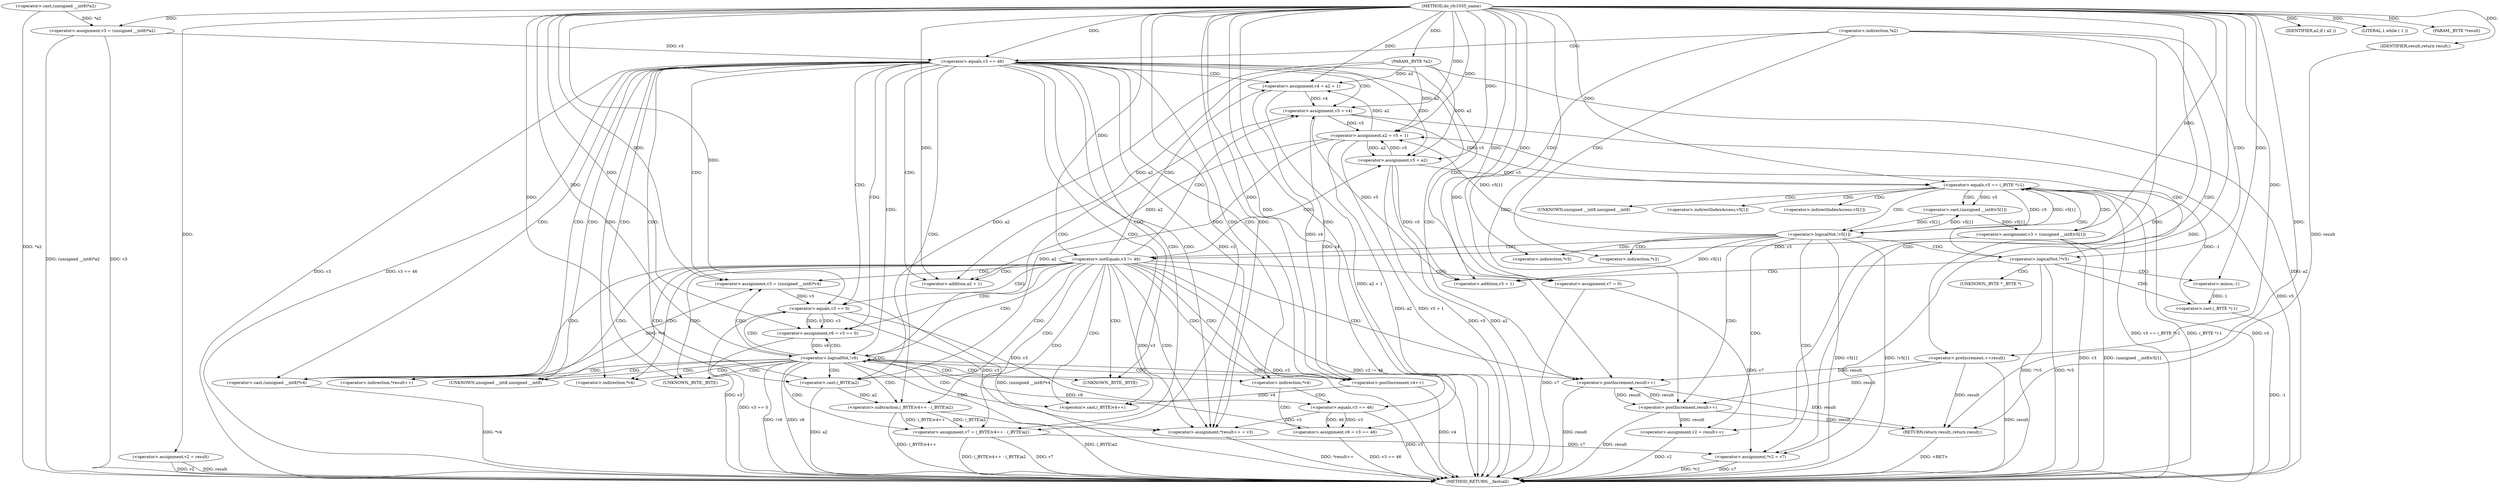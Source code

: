 digraph do_rfc1035_name {  
"1000107" [label = "(METHOD,do_rfc1035_name)" ]
"1000243" [label = "(METHOD_RETURN,__fastcall)" ]
"1000108" [label = "(PARAM,_BYTE *result)" ]
"1000109" [label = "(PARAM,_BYTE *a2)" ]
"1000117" [label = "(<operator>.assignment,v2 = result)" ]
"1000121" [label = "(IDENTIFIER,a2,if ( a2 ))" ]
"1000123" [label = "(<operator>.assignment,v3 = (unsigned __int8)*a2)" ]
"1000125" [label = "(<operator>.cast,(unsigned __int8)*a2)" ]
"1000133" [label = "(<operator>.preIncrement,++result)" ]
"1000136" [label = "(<operator>.equals,v3 == 46)" ]
"1000141" [label = "(<operator>.assignment,v4 = a2 + 1)" ]
"1000143" [label = "(<operator>.addition,a2 + 1)" ]
"1000148" [label = "(<operator>.assignment,*result++ = v3)" ]
"1000150" [label = "(<operator>.postIncrement,result++)" ]
"1000153" [label = "(<operator>.assignment,v3 = (unsigned __int8)*v4)" ]
"1000155" [label = "(<operator>.cast,(unsigned __int8)*v4)" ]
"1000159" [label = "(<operator>.assignment,v5 = v4)" ]
"1000162" [label = "(<operator>.assignment,v6 = v3 == 0)" ]
"1000164" [label = "(<operator>.equals,v3 == 0)" ]
"1000170" [label = "(<operator>.assignment,v6 = v3 == 46)" ]
"1000172" [label = "(<operator>.equals,v3 == 46)" ]
"1000175" [label = "(<operator>.assignment,v7 = (_BYTE)v4++ - (_BYTE)a2)" ]
"1000177" [label = "(<operator>.subtraction,(_BYTE)v4++ - (_BYTE)a2)" ]
"1000178" [label = "(<operator>.cast,(_BYTE)v4++)" ]
"1000180" [label = "(<operator>.postIncrement,v4++)" ]
"1000182" [label = "(<operator>.cast,(_BYTE)a2)" ]
"1000185" [label = "(<operator>.logicalNot,!v6)" ]
"1000188" [label = "(LITERAL,1,while ( 1 ))" ]
"1000190" [label = "(<operator>.assignment,*v2 = v7)" ]
"1000195" [label = "(<operator>.logicalNot,!*v5)" ]
"1000199" [label = "(<operator>.assignment,a2 = v5 + 1)" ]
"1000201" [label = "(<operator>.addition,v5 + 1)" ]
"1000205" [label = "(<operator>.equals,v5 == (_BYTE *)-1)" ]
"1000207" [label = "(<operator>.cast,(_BYTE *)-1)" ]
"1000209" [label = "(<operator>.minus,-1)" ]
"1000212" [label = "(<operator>.assignment,v3 = (unsigned __int8)v5[1])" ]
"1000214" [label = "(<operator>.cast,(unsigned __int8)v5[1])" ]
"1000220" [label = "(<operator>.logicalNot,!v5[1])" ]
"1000225" [label = "(<operator>.assignment,v2 = result++)" ]
"1000227" [label = "(<operator>.postIncrement,result++)" ]
"1000230" [label = "(<operator>.notEquals,v3 != 46)" ]
"1000235" [label = "(<operator>.assignment,v5 = a2)" ]
"1000238" [label = "(<operator>.assignment,v7 = 0)" ]
"1000241" [label = "(RETURN,return result;,return result;)" ]
"1000242" [label = "(IDENTIFIER,result,return result;)" ]
"1000130" [label = "(<operator>.indirection,*a2)" ]
"1000149" [label = "(<operator>.indirection,*result++)" ]
"1000156" [label = "(UNKNOWN,unsigned __int8,unsigned __int8)" ]
"1000157" [label = "(<operator>.indirection,*v4)" ]
"1000168" [label = "(<operator>.indirection,*v4)" ]
"1000179" [label = "(UNKNOWN,_BYTE,_BYTE)" ]
"1000183" [label = "(UNKNOWN,_BYTE,_BYTE)" ]
"1000191" [label = "(<operator>.indirection,*v2)" ]
"1000196" [label = "(<operator>.indirection,*v5)" ]
"1000208" [label = "(UNKNOWN,_BYTE *,_BYTE *)" ]
"1000215" [label = "(UNKNOWN,unsigned __int8,unsigned __int8)" ]
"1000216" [label = "(<operator>.indirectIndexAccess,v5[1])" ]
"1000221" [label = "(<operator>.indirectIndexAccess,v5[1])" ]
  "1000241" -> "1000243"  [ label = "DDG: <RET>"] 
  "1000123" -> "1000243"  [ label = "DDG: v3"] 
  "1000220" -> "1000243"  [ label = "DDG: v5[1]"] 
  "1000190" -> "1000243"  [ label = "DDG: v7"] 
  "1000230" -> "1000243"  [ label = "DDG: v3"] 
  "1000207" -> "1000243"  [ label = "DDG: -1"] 
  "1000227" -> "1000243"  [ label = "DDG: result"] 
  "1000180" -> "1000243"  [ label = "DDG: v4"] 
  "1000162" -> "1000243"  [ label = "DDG: v3 == 0"] 
  "1000136" -> "1000243"  [ label = "DDG: v3 == 46"] 
  "1000141" -> "1000243"  [ label = "DDG: a2 + 1"] 
  "1000205" -> "1000243"  [ label = "DDG: v5 == (_BYTE *)-1"] 
  "1000199" -> "1000243"  [ label = "DDG: a2"] 
  "1000190" -> "1000243"  [ label = "DDG: *v2"] 
  "1000125" -> "1000243"  [ label = "DDG: *a2"] 
  "1000109" -> "1000243"  [ label = "DDG: a2"] 
  "1000238" -> "1000243"  [ label = "DDG: v7"] 
  "1000117" -> "1000243"  [ label = "DDG: v2"] 
  "1000182" -> "1000243"  [ label = "DDG: a2"] 
  "1000212" -> "1000243"  [ label = "DDG: v3"] 
  "1000155" -> "1000243"  [ label = "DDG: *v4"] 
  "1000177" -> "1000243"  [ label = "DDG: (_BYTE)v4++"] 
  "1000230" -> "1000243"  [ label = "DDG: v3 != 46"] 
  "1000220" -> "1000243"  [ label = "DDG: !v5[1]"] 
  "1000136" -> "1000243"  [ label = "DDG: v3"] 
  "1000133" -> "1000243"  [ label = "DDG: result"] 
  "1000212" -> "1000243"  [ label = "DDG: (unsigned __int8)v5[1]"] 
  "1000117" -> "1000243"  [ label = "DDG: result"] 
  "1000225" -> "1000243"  [ label = "DDG: v2"] 
  "1000148" -> "1000243"  [ label = "DDG: *result++"] 
  "1000177" -> "1000243"  [ label = "DDG: (_BYTE)a2"] 
  "1000235" -> "1000243"  [ label = "DDG: v5"] 
  "1000153" -> "1000243"  [ label = "DDG: (unsigned __int8)*v4"] 
  "1000235" -> "1000243"  [ label = "DDG: a2"] 
  "1000185" -> "1000243"  [ label = "DDG: !v6"] 
  "1000205" -> "1000243"  [ label = "DDG: (_BYTE *)-1"] 
  "1000123" -> "1000243"  [ label = "DDG: (unsigned __int8)*a2"] 
  "1000199" -> "1000243"  [ label = "DDG: v5 + 1"] 
  "1000205" -> "1000243"  [ label = "DDG: v5"] 
  "1000175" -> "1000243"  [ label = "DDG: (_BYTE)v4++ - (_BYTE)a2"] 
  "1000175" -> "1000243"  [ label = "DDG: v7"] 
  "1000195" -> "1000243"  [ label = "DDG: *v5"] 
  "1000172" -> "1000243"  [ label = "DDG: v3"] 
  "1000159" -> "1000243"  [ label = "DDG: v5"] 
  "1000195" -> "1000243"  [ label = "DDG: !*v5"] 
  "1000170" -> "1000243"  [ label = "DDG: v3 == 46"] 
  "1000164" -> "1000243"  [ label = "DDG: v3"] 
  "1000150" -> "1000243"  [ label = "DDG: result"] 
  "1000185" -> "1000243"  [ label = "DDG: v6"] 
  "1000107" -> "1000108"  [ label = "DDG: "] 
  "1000107" -> "1000109"  [ label = "DDG: "] 
  "1000107" -> "1000117"  [ label = "DDG: "] 
  "1000107" -> "1000121"  [ label = "DDG: "] 
  "1000125" -> "1000123"  [ label = "DDG: *a2"] 
  "1000107" -> "1000123"  [ label = "DDG: "] 
  "1000107" -> "1000133"  [ label = "DDG: "] 
  "1000123" -> "1000136"  [ label = "DDG: v3"] 
  "1000107" -> "1000136"  [ label = "DDG: "] 
  "1000199" -> "1000141"  [ label = "DDG: a2"] 
  "1000109" -> "1000141"  [ label = "DDG: a2"] 
  "1000107" -> "1000141"  [ label = "DDG: "] 
  "1000199" -> "1000143"  [ label = "DDG: a2"] 
  "1000109" -> "1000143"  [ label = "DDG: a2"] 
  "1000107" -> "1000143"  [ label = "DDG: "] 
  "1000136" -> "1000148"  [ label = "DDG: v3"] 
  "1000230" -> "1000148"  [ label = "DDG: v3"] 
  "1000172" -> "1000148"  [ label = "DDG: v3"] 
  "1000164" -> "1000148"  [ label = "DDG: v3"] 
  "1000107" -> "1000148"  [ label = "DDG: "] 
  "1000133" -> "1000150"  [ label = "DDG: result"] 
  "1000227" -> "1000150"  [ label = "DDG: result"] 
  "1000107" -> "1000150"  [ label = "DDG: "] 
  "1000155" -> "1000153"  [ label = "DDG: *v4"] 
  "1000107" -> "1000153"  [ label = "DDG: "] 
  "1000180" -> "1000159"  [ label = "DDG: v4"] 
  "1000141" -> "1000159"  [ label = "DDG: v4"] 
  "1000107" -> "1000159"  [ label = "DDG: "] 
  "1000164" -> "1000162"  [ label = "DDG: v3"] 
  "1000164" -> "1000162"  [ label = "DDG: 0"] 
  "1000107" -> "1000162"  [ label = "DDG: "] 
  "1000153" -> "1000164"  [ label = "DDG: v3"] 
  "1000107" -> "1000164"  [ label = "DDG: "] 
  "1000172" -> "1000170"  [ label = "DDG: v3"] 
  "1000172" -> "1000170"  [ label = "DDG: 46"] 
  "1000107" -> "1000170"  [ label = "DDG: "] 
  "1000164" -> "1000172"  [ label = "DDG: v3"] 
  "1000107" -> "1000172"  [ label = "DDG: "] 
  "1000177" -> "1000175"  [ label = "DDG: (_BYTE)v4++"] 
  "1000177" -> "1000175"  [ label = "DDG: (_BYTE)a2"] 
  "1000107" -> "1000175"  [ label = "DDG: "] 
  "1000180" -> "1000178"  [ label = "DDG: v4"] 
  "1000107" -> "1000180"  [ label = "DDG: "] 
  "1000141" -> "1000180"  [ label = "DDG: v4"] 
  "1000182" -> "1000177"  [ label = "DDG: a2"] 
  "1000109" -> "1000182"  [ label = "DDG: a2"] 
  "1000107" -> "1000182"  [ label = "DDG: "] 
  "1000199" -> "1000182"  [ label = "DDG: a2"] 
  "1000162" -> "1000185"  [ label = "DDG: v6"] 
  "1000170" -> "1000185"  [ label = "DDG: v6"] 
  "1000107" -> "1000185"  [ label = "DDG: "] 
  "1000107" -> "1000188"  [ label = "DDG: "] 
  "1000238" -> "1000190"  [ label = "DDG: v7"] 
  "1000175" -> "1000190"  [ label = "DDG: v7"] 
  "1000107" -> "1000190"  [ label = "DDG: "] 
  "1000220" -> "1000199"  [ label = "DDG: v5[1]"] 
  "1000235" -> "1000199"  [ label = "DDG: v5"] 
  "1000159" -> "1000199"  [ label = "DDG: v5"] 
  "1000107" -> "1000199"  [ label = "DDG: "] 
  "1000109" -> "1000199"  [ label = "DDG: a2"] 
  "1000220" -> "1000201"  [ label = "DDG: v5[1]"] 
  "1000235" -> "1000201"  [ label = "DDG: v5"] 
  "1000159" -> "1000201"  [ label = "DDG: v5"] 
  "1000107" -> "1000201"  [ label = "DDG: "] 
  "1000220" -> "1000205"  [ label = "DDG: v5[1]"] 
  "1000107" -> "1000205"  [ label = "DDG: "] 
  "1000235" -> "1000205"  [ label = "DDG: v5"] 
  "1000159" -> "1000205"  [ label = "DDG: v5"] 
  "1000207" -> "1000205"  [ label = "DDG: -1"] 
  "1000209" -> "1000207"  [ label = "DDG: 1"] 
  "1000107" -> "1000209"  [ label = "DDG: "] 
  "1000214" -> "1000212"  [ label = "DDG: v5[1]"] 
  "1000107" -> "1000212"  [ label = "DDG: "] 
  "1000220" -> "1000214"  [ label = "DDG: v5[1]"] 
  "1000205" -> "1000214"  [ label = "DDG: v5"] 
  "1000205" -> "1000220"  [ label = "DDG: v5"] 
  "1000214" -> "1000220"  [ label = "DDG: v5[1]"] 
  "1000107" -> "1000225"  [ label = "DDG: "] 
  "1000227" -> "1000225"  [ label = "DDG: result"] 
  "1000133" -> "1000227"  [ label = "DDG: result"] 
  "1000150" -> "1000227"  [ label = "DDG: result"] 
  "1000107" -> "1000227"  [ label = "DDG: "] 
  "1000212" -> "1000230"  [ label = "DDG: v3"] 
  "1000107" -> "1000230"  [ label = "DDG: "] 
  "1000199" -> "1000235"  [ label = "DDG: a2"] 
  "1000109" -> "1000235"  [ label = "DDG: a2"] 
  "1000107" -> "1000235"  [ label = "DDG: "] 
  "1000107" -> "1000238"  [ label = "DDG: "] 
  "1000242" -> "1000241"  [ label = "DDG: result"] 
  "1000133" -> "1000241"  [ label = "DDG: result"] 
  "1000227" -> "1000241"  [ label = "DDG: result"] 
  "1000150" -> "1000241"  [ label = "DDG: result"] 
  "1000107" -> "1000241"  [ label = "DDG: "] 
  "1000107" -> "1000242"  [ label = "DDG: "] 
  "1000130" -> "1000136"  [ label = "CDG: "] 
  "1000130" -> "1000133"  [ label = "CDG: "] 
  "1000130" -> "1000191"  [ label = "CDG: "] 
  "1000130" -> "1000190"  [ label = "CDG: "] 
  "1000130" -> "1000196"  [ label = "CDG: "] 
  "1000130" -> "1000195"  [ label = "CDG: "] 
  "1000136" -> "1000175"  [ label = "CDG: "] 
  "1000136" -> "1000168"  [ label = "CDG: "] 
  "1000136" -> "1000164"  [ label = "CDG: "] 
  "1000136" -> "1000162"  [ label = "CDG: "] 
  "1000136" -> "1000185"  [ label = "CDG: "] 
  "1000136" -> "1000183"  [ label = "CDG: "] 
  "1000136" -> "1000182"  [ label = "CDG: "] 
  "1000136" -> "1000180"  [ label = "CDG: "] 
  "1000136" -> "1000179"  [ label = "CDG: "] 
  "1000136" -> "1000178"  [ label = "CDG: "] 
  "1000136" -> "1000177"  [ label = "CDG: "] 
  "1000136" -> "1000238"  [ label = "CDG: "] 
  "1000136" -> "1000235"  [ label = "CDG: "] 
  "1000136" -> "1000143"  [ label = "CDG: "] 
  "1000136" -> "1000141"  [ label = "CDG: "] 
  "1000136" -> "1000159"  [ label = "CDG: "] 
  "1000136" -> "1000157"  [ label = "CDG: "] 
  "1000136" -> "1000156"  [ label = "CDG: "] 
  "1000136" -> "1000155"  [ label = "CDG: "] 
  "1000136" -> "1000153"  [ label = "CDG: "] 
  "1000136" -> "1000150"  [ label = "CDG: "] 
  "1000136" -> "1000149"  [ label = "CDG: "] 
  "1000136" -> "1000148"  [ label = "CDG: "] 
  "1000168" -> "1000172"  [ label = "CDG: "] 
  "1000168" -> "1000170"  [ label = "CDG: "] 
  "1000185" -> "1000175"  [ label = "CDG: "] 
  "1000185" -> "1000168"  [ label = "CDG: "] 
  "1000185" -> "1000164"  [ label = "CDG: "] 
  "1000185" -> "1000162"  [ label = "CDG: "] 
  "1000185" -> "1000185"  [ label = "CDG: "] 
  "1000185" -> "1000183"  [ label = "CDG: "] 
  "1000185" -> "1000182"  [ label = "CDG: "] 
  "1000185" -> "1000180"  [ label = "CDG: "] 
  "1000185" -> "1000179"  [ label = "CDG: "] 
  "1000185" -> "1000178"  [ label = "CDG: "] 
  "1000185" -> "1000177"  [ label = "CDG: "] 
  "1000185" -> "1000159"  [ label = "CDG: "] 
  "1000185" -> "1000157"  [ label = "CDG: "] 
  "1000185" -> "1000156"  [ label = "CDG: "] 
  "1000185" -> "1000155"  [ label = "CDG: "] 
  "1000185" -> "1000153"  [ label = "CDG: "] 
  "1000185" -> "1000150"  [ label = "CDG: "] 
  "1000185" -> "1000149"  [ label = "CDG: "] 
  "1000185" -> "1000148"  [ label = "CDG: "] 
  "1000195" -> "1000208"  [ label = "CDG: "] 
  "1000195" -> "1000207"  [ label = "CDG: "] 
  "1000195" -> "1000205"  [ label = "CDG: "] 
  "1000195" -> "1000201"  [ label = "CDG: "] 
  "1000195" -> "1000199"  [ label = "CDG: "] 
  "1000195" -> "1000209"  [ label = "CDG: "] 
  "1000205" -> "1000221"  [ label = "CDG: "] 
  "1000205" -> "1000220"  [ label = "CDG: "] 
  "1000205" -> "1000216"  [ label = "CDG: "] 
  "1000205" -> "1000215"  [ label = "CDG: "] 
  "1000205" -> "1000214"  [ label = "CDG: "] 
  "1000205" -> "1000212"  [ label = "CDG: "] 
  "1000220" -> "1000230"  [ label = "CDG: "] 
  "1000220" -> "1000227"  [ label = "CDG: "] 
  "1000220" -> "1000225"  [ label = "CDG: "] 
  "1000220" -> "1000191"  [ label = "CDG: "] 
  "1000220" -> "1000190"  [ label = "CDG: "] 
  "1000220" -> "1000196"  [ label = "CDG: "] 
  "1000220" -> "1000195"  [ label = "CDG: "] 
  "1000230" -> "1000175"  [ label = "CDG: "] 
  "1000230" -> "1000168"  [ label = "CDG: "] 
  "1000230" -> "1000164"  [ label = "CDG: "] 
  "1000230" -> "1000162"  [ label = "CDG: "] 
  "1000230" -> "1000185"  [ label = "CDG: "] 
  "1000230" -> "1000183"  [ label = "CDG: "] 
  "1000230" -> "1000182"  [ label = "CDG: "] 
  "1000230" -> "1000180"  [ label = "CDG: "] 
  "1000230" -> "1000179"  [ label = "CDG: "] 
  "1000230" -> "1000178"  [ label = "CDG: "] 
  "1000230" -> "1000177"  [ label = "CDG: "] 
  "1000230" -> "1000238"  [ label = "CDG: "] 
  "1000230" -> "1000235"  [ label = "CDG: "] 
  "1000230" -> "1000143"  [ label = "CDG: "] 
  "1000230" -> "1000141"  [ label = "CDG: "] 
  "1000230" -> "1000159"  [ label = "CDG: "] 
  "1000230" -> "1000157"  [ label = "CDG: "] 
  "1000230" -> "1000156"  [ label = "CDG: "] 
  "1000230" -> "1000155"  [ label = "CDG: "] 
  "1000230" -> "1000153"  [ label = "CDG: "] 
  "1000230" -> "1000150"  [ label = "CDG: "] 
  "1000230" -> "1000149"  [ label = "CDG: "] 
  "1000230" -> "1000148"  [ label = "CDG: "] 
}
